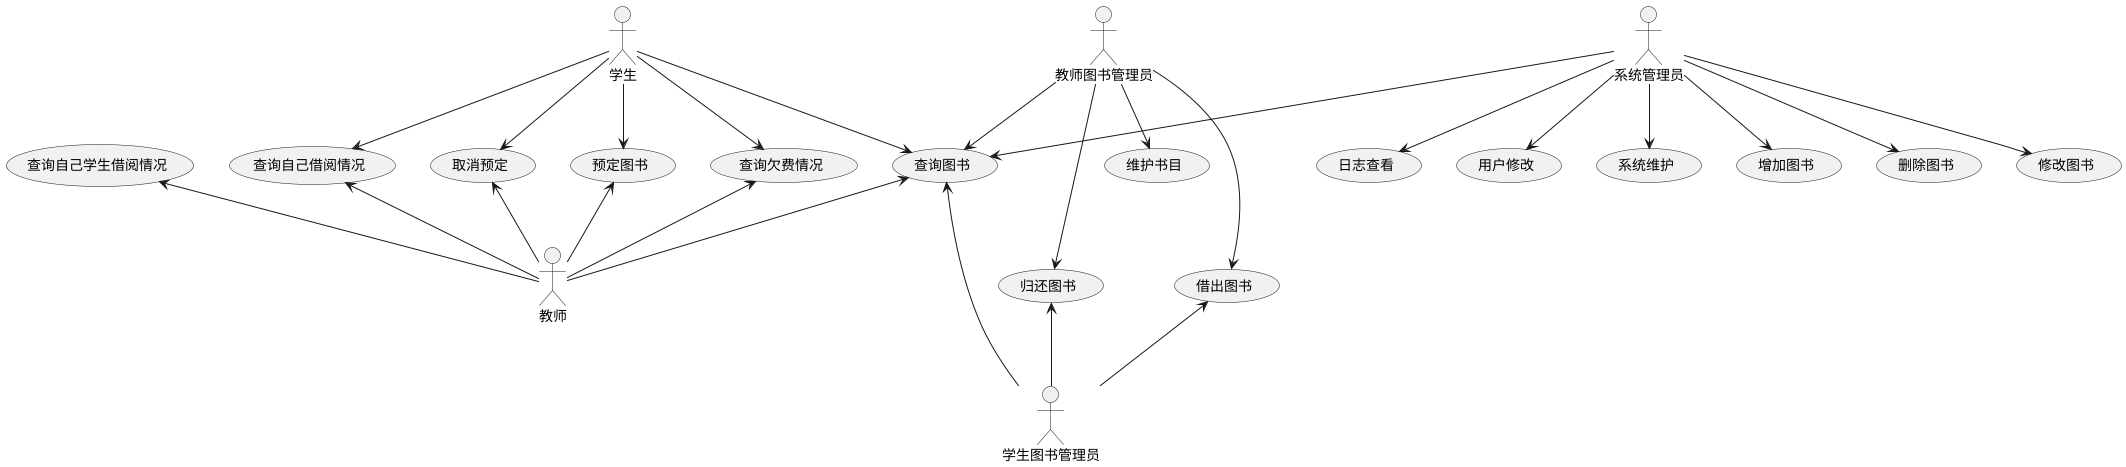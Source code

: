 @startuml
学生图书管理员 -up-> (借出图书)
学生图书管理员 -up-> (归还图书)
学生图书管理员 -up-> (查询图书)
教师图书管理员 -down-> (维护书目)
教师图书管理员 -down->(借出图书)
教师图书管理员 -down-->(归还图书)
教师图书管理员 -down->(查询图书)
系统管理员 -->(增加图书)
系统管理员 -->(删除图书)
系统管理员 -->(修改图书)
系统管理员 -->(查询图书)
系统管理员 -->(日志查看)
系统管理员 -->(用户修改)
系统管理员 -->(系统维护)
学生 -down->(查询图书)
学生 -down->(预定图书)
学生 -down->(取消预定)
学生 -down->(查询自己借阅情况)
学生 -down->(查询欠费情况)
教师 -up->(查询图书)
教师 -up->(预定图书)
教师 -up->(取消预定)
教师 -up->(查询自己借阅情况)
教师 -up->(查询欠费情况)
教师 -up->(查询自己学生借阅情况)
@enduml